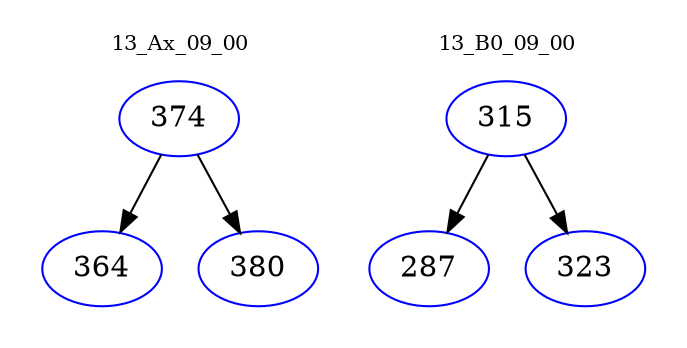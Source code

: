 digraph{
subgraph cluster_0 {
color = white
label = "13_Ax_09_00";
fontsize=10;
T0_374 [label="374", color="blue"]
T0_374 -> T0_364 [color="black"]
T0_364 [label="364", color="blue"]
T0_374 -> T0_380 [color="black"]
T0_380 [label="380", color="blue"]
}
subgraph cluster_1 {
color = white
label = "13_B0_09_00";
fontsize=10;
T1_315 [label="315", color="blue"]
T1_315 -> T1_287 [color="black"]
T1_287 [label="287", color="blue"]
T1_315 -> T1_323 [color="black"]
T1_323 [label="323", color="blue"]
}
}
